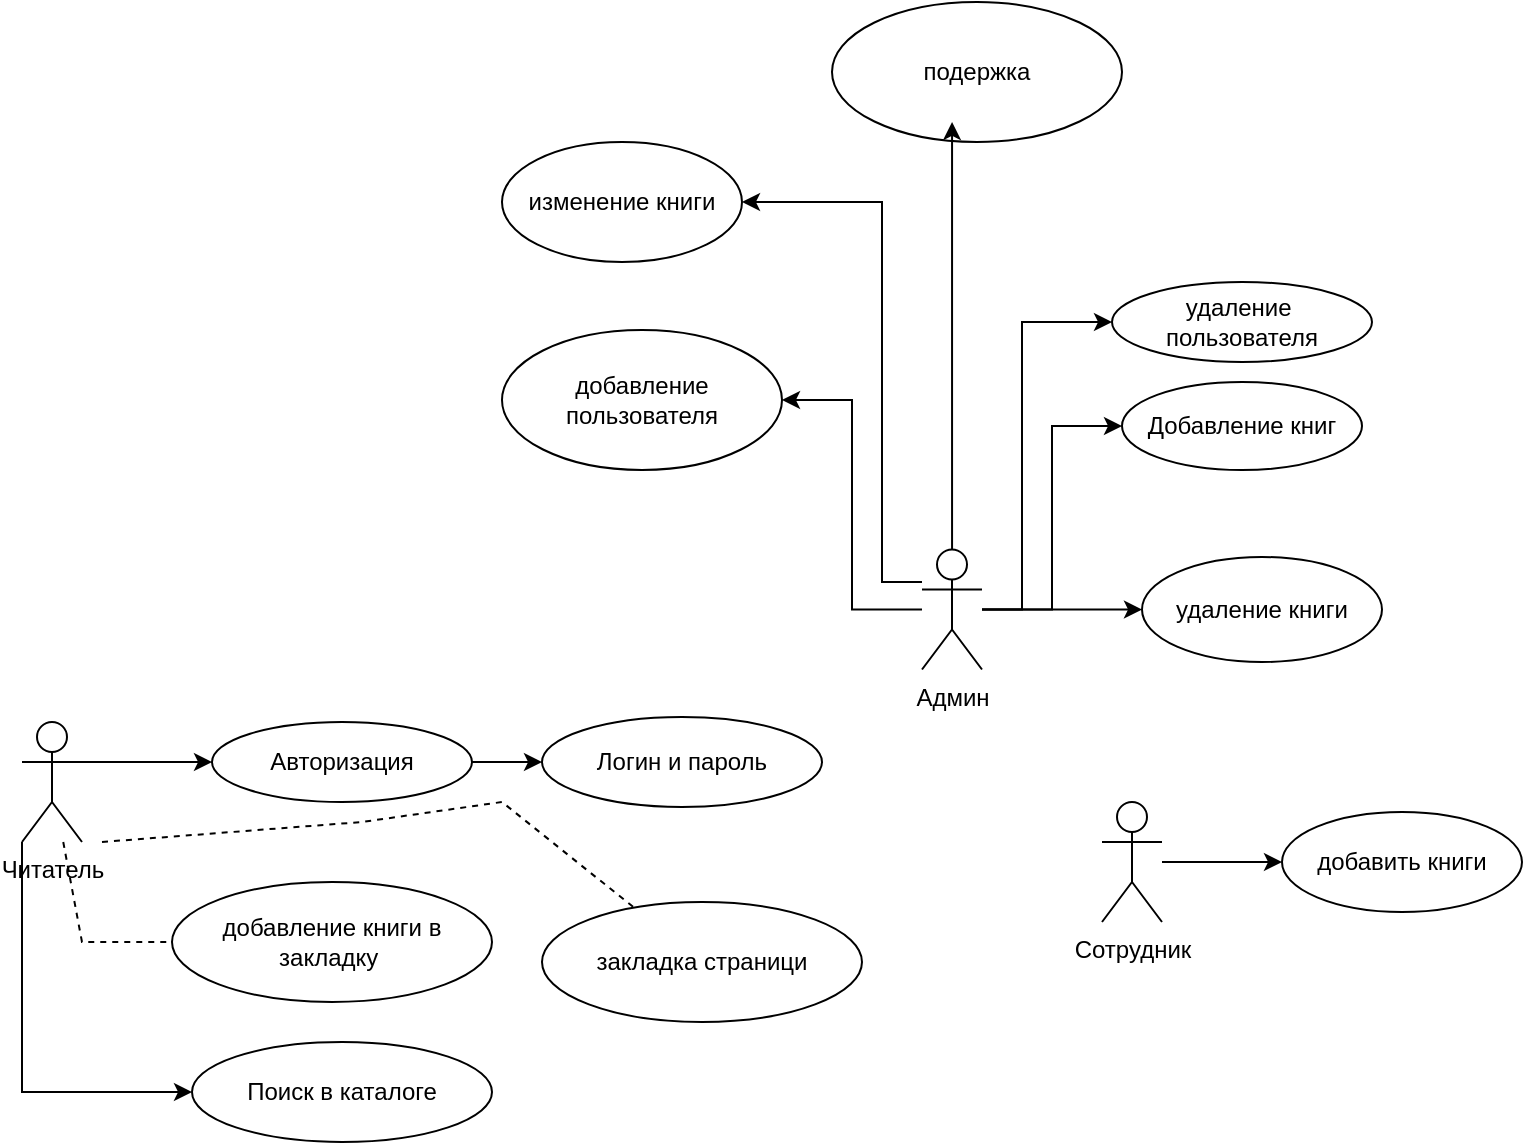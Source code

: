 <mxfile version="24.7.17" pages="3">
  <diagram name="Страница — 1" id="VzmRVu5vMlSCaogCZ_je">
    <mxGraphModel dx="3627" dy="2367" grid="1" gridSize="10" guides="1" tooltips="1" connect="1" arrows="1" fold="1" page="1" pageScale="1" pageWidth="827" pageHeight="1169" math="0" shadow="0">
      <root>
        <mxCell id="0" />
        <mxCell id="1" parent="0" />
        <mxCell id="nmumD-B5Ra5Cr4ays23r-20" value="" style="edgeStyle=orthogonalEdgeStyle;rounded=0;orthogonalLoop=1;jettySize=auto;html=1;" parent="1" source="nmumD-B5Ra5Cr4ays23r-1" target="nmumD-B5Ra5Cr4ays23r-5" edge="1">
          <mxGeometry relative="1" as="geometry">
            <Array as="points">
              <mxPoint x="80" y="-400" />
              <mxPoint x="80" y="-400" />
            </Array>
          </mxGeometry>
        </mxCell>
        <mxCell id="nmumD-B5Ra5Cr4ays23r-28" style="edgeStyle=orthogonalEdgeStyle;rounded=0;orthogonalLoop=1;jettySize=auto;html=1;exitX=0;exitY=1;exitDx=0;exitDy=0;exitPerimeter=0;entryX=0;entryY=0.5;entryDx=0;entryDy=0;" parent="1" source="nmumD-B5Ra5Cr4ays23r-1" target="nmumD-B5Ra5Cr4ays23r-7" edge="1">
          <mxGeometry relative="1" as="geometry" />
        </mxCell>
        <mxCell id="nmumD-B5Ra5Cr4ays23r-1" value="Читатель" style="shape=umlActor;verticalLabelPosition=bottom;verticalAlign=top;html=1;outlineConnect=0;" parent="1" vertex="1">
          <mxGeometry y="-420" width="30" height="60" as="geometry" />
        </mxCell>
        <mxCell id="nmumD-B5Ra5Cr4ays23r-40" value="" style="edgeStyle=orthogonalEdgeStyle;rounded=0;orthogonalLoop=1;jettySize=auto;html=1;" parent="1" source="nmumD-B5Ra5Cr4ays23r-4" target="nmumD-B5Ra5Cr4ays23r-39" edge="1">
          <mxGeometry relative="1" as="geometry" />
        </mxCell>
        <mxCell id="3eoNS1XtMzhZHBGaIGGO-1" style="edgeStyle=orthogonalEdgeStyle;rounded=0;orthogonalLoop=1;jettySize=auto;html=1;entryX=0;entryY=0.5;entryDx=0;entryDy=0;" parent="1" source="nmumD-B5Ra5Cr4ays23r-4" target="aUxKRUiWRqeRugZHZOHy-1" edge="1">
          <mxGeometry relative="1" as="geometry" />
        </mxCell>
        <mxCell id="3eoNS1XtMzhZHBGaIGGO-5" style="edgeStyle=orthogonalEdgeStyle;rounded=0;orthogonalLoop=1;jettySize=auto;html=1;entryX=1;entryY=0.5;entryDx=0;entryDy=0;" parent="1" source="nmumD-B5Ra5Cr4ays23r-4" target="3eoNS1XtMzhZHBGaIGGO-2" edge="1">
          <mxGeometry relative="1" as="geometry" />
        </mxCell>
        <mxCell id="3eoNS1XtMzhZHBGaIGGO-6" style="edgeStyle=orthogonalEdgeStyle;rounded=0;orthogonalLoop=1;jettySize=auto;html=1;entryX=1;entryY=0.5;entryDx=0;entryDy=0;" parent="1" source="nmumD-B5Ra5Cr4ays23r-4" target="3eoNS1XtMzhZHBGaIGGO-3" edge="1">
          <mxGeometry relative="1" as="geometry">
            <Array as="points">
              <mxPoint x="430" y="-490" />
              <mxPoint x="430" y="-680" />
            </Array>
          </mxGeometry>
        </mxCell>
        <mxCell id="3eoNS1XtMzhZHBGaIGGO-8" style="edgeStyle=orthogonalEdgeStyle;rounded=0;orthogonalLoop=1;jettySize=auto;html=1;entryX=0;entryY=0.5;entryDx=0;entryDy=0;" parent="1" source="nmumD-B5Ra5Cr4ays23r-4" target="3eoNS1XtMzhZHBGaIGGO-4" edge="1">
          <mxGeometry relative="1" as="geometry">
            <Array as="points">
              <mxPoint x="500" y="-476" />
              <mxPoint x="500" y="-620" />
            </Array>
          </mxGeometry>
        </mxCell>
        <mxCell id="nmumD-B5Ra5Cr4ays23r-4" value="Админ" style="shape=umlActor;verticalLabelPosition=bottom;verticalAlign=top;html=1;outlineConnect=0;" parent="1" vertex="1">
          <mxGeometry x="450" y="-506.25" width="30" height="60" as="geometry" />
        </mxCell>
        <mxCell id="nmumD-B5Ra5Cr4ays23r-21" value="" style="edgeStyle=orthogonalEdgeStyle;rounded=0;orthogonalLoop=1;jettySize=auto;html=1;" parent="1" source="nmumD-B5Ra5Cr4ays23r-5" target="nmumD-B5Ra5Cr4ays23r-11" edge="1">
          <mxGeometry relative="1" as="geometry" />
        </mxCell>
        <mxCell id="nmumD-B5Ra5Cr4ays23r-5" value="Авторизация" style="ellipse;whiteSpace=wrap;html=1;" parent="1" vertex="1">
          <mxGeometry x="95" y="-420" width="130" height="40" as="geometry" />
        </mxCell>
        <mxCell id="nmumD-B5Ra5Cr4ays23r-7" value="Поиск в каталоге" style="ellipse;whiteSpace=wrap;html=1;" parent="1" vertex="1">
          <mxGeometry x="85" y="-260" width="150" height="50" as="geometry" />
        </mxCell>
        <mxCell id="nmumD-B5Ra5Cr4ays23r-11" value="Логин и пароль" style="ellipse;whiteSpace=wrap;html=1;" parent="1" vertex="1">
          <mxGeometry x="260" y="-422.5" width="140" height="45" as="geometry" />
        </mxCell>
        <mxCell id="3eoNS1XtMzhZHBGaIGGO-13" value="" style="edgeStyle=orthogonalEdgeStyle;rounded=0;orthogonalLoop=1;jettySize=auto;html=1;" parent="1" source="nmumD-B5Ra5Cr4ays23r-17" target="3eoNS1XtMzhZHBGaIGGO-12" edge="1">
          <mxGeometry relative="1" as="geometry" />
        </mxCell>
        <mxCell id="nmumD-B5Ra5Cr4ays23r-17" value="Сотрудник" style="shape=umlActor;verticalLabelPosition=bottom;verticalAlign=top;html=1;outlineConnect=0;" parent="1" vertex="1">
          <mxGeometry x="540" y="-380" width="30" height="60" as="geometry" />
        </mxCell>
        <mxCell id="nmumD-B5Ra5Cr4ays23r-25" value="добавление книги в закладку&amp;nbsp;" style="ellipse;whiteSpace=wrap;html=1;" parent="1" vertex="1">
          <mxGeometry x="75" y="-340" width="160" height="60" as="geometry" />
        </mxCell>
        <mxCell id="nmumD-B5Ra5Cr4ays23r-32" value="закладка страници" style="ellipse;whiteSpace=wrap;html=1;" parent="1" vertex="1">
          <mxGeometry x="260" y="-330" width="160" height="60" as="geometry" />
        </mxCell>
        <mxCell id="nmumD-B5Ra5Cr4ays23r-37" value="" style="endArrow=none;dashed=1;html=1;rounded=0;entryX=0;entryY=0.5;entryDx=0;entryDy=0;" parent="1" source="nmumD-B5Ra5Cr4ays23r-1" target="nmumD-B5Ra5Cr4ays23r-25" edge="1">
          <mxGeometry width="50" height="50" relative="1" as="geometry">
            <mxPoint x="30" y="-280" as="sourcePoint" />
            <mxPoint x="80" y="-330" as="targetPoint" />
            <Array as="points">
              <mxPoint x="30" y="-310" />
            </Array>
          </mxGeometry>
        </mxCell>
        <mxCell id="nmumD-B5Ra5Cr4ays23r-38" value="" style="endArrow=none;dashed=1;html=1;rounded=0;" parent="1" target="nmumD-B5Ra5Cr4ays23r-32" edge="1">
          <mxGeometry width="50" height="50" relative="1" as="geometry">
            <mxPoint x="40" y="-360" as="sourcePoint" />
            <mxPoint x="300" y="-350" as="targetPoint" />
            <Array as="points">
              <mxPoint x="170" y="-370" />
              <mxPoint x="240" y="-380" />
            </Array>
          </mxGeometry>
        </mxCell>
        <mxCell id="nmumD-B5Ra5Cr4ays23r-39" value="удаление книги" style="ellipse;whiteSpace=wrap;html=1;" parent="1" vertex="1">
          <mxGeometry x="560" y="-502.5" width="120" height="52.5" as="geometry" />
        </mxCell>
        <mxCell id="aUxKRUiWRqeRugZHZOHy-1" value="Добавление книг" style="ellipse;whiteSpace=wrap;html=1;" parent="1" vertex="1">
          <mxGeometry x="550" y="-590" width="120" height="44" as="geometry" />
        </mxCell>
        <mxCell id="3eoNS1XtMzhZHBGaIGGO-2" value="добавление пользователя" style="ellipse;whiteSpace=wrap;html=1;" parent="1" vertex="1">
          <mxGeometry x="240" y="-616" width="140" height="70" as="geometry" />
        </mxCell>
        <mxCell id="3eoNS1XtMzhZHBGaIGGO-3" value="изменение книги" style="ellipse;whiteSpace=wrap;html=1;" parent="1" vertex="1">
          <mxGeometry x="240" y="-710" width="120" height="60" as="geometry" />
        </mxCell>
        <mxCell id="3eoNS1XtMzhZHBGaIGGO-4" value="удаление&amp;nbsp;&lt;div&gt;пользователя&lt;/div&gt;" style="ellipse;whiteSpace=wrap;html=1;" parent="1" vertex="1">
          <mxGeometry x="545" y="-640" width="130" height="40" as="geometry" />
        </mxCell>
        <mxCell id="3eoNS1XtMzhZHBGaIGGO-12" value="добавить книги" style="ellipse;whiteSpace=wrap;html=1;" parent="1" vertex="1">
          <mxGeometry x="630" y="-375" width="120" height="50" as="geometry" />
        </mxCell>
        <mxCell id="3eoNS1XtMzhZHBGaIGGO-14" value="подержка" style="ellipse;whiteSpace=wrap;html=1;" parent="1" vertex="1">
          <mxGeometry x="405" y="-780" width="145" height="70" as="geometry" />
        </mxCell>
        <mxCell id="3eoNS1XtMzhZHBGaIGGO-15" style="edgeStyle=orthogonalEdgeStyle;rounded=0;orthogonalLoop=1;jettySize=auto;html=1;entryX=0.414;entryY=0.857;entryDx=0;entryDy=0;entryPerimeter=0;" parent="1" source="nmumD-B5Ra5Cr4ays23r-4" target="3eoNS1XtMzhZHBGaIGGO-14" edge="1">
          <mxGeometry relative="1" as="geometry" />
        </mxCell>
      </root>
    </mxGraphModel>
  </diagram>
  <diagram id="1AfVxIgcF2uuT3TlGBIz" name="Страница — 2">
    <mxGraphModel dx="3627" dy="3536" grid="1" gridSize="10" guides="1" tooltips="1" connect="1" arrows="1" fold="1" page="1" pageScale="1" pageWidth="827" pageHeight="1169" math="0" shadow="0">
      <root>
        <mxCell id="0" />
        <mxCell id="1" parent="0" />
        <mxCell id="yfa9gE26hBN8Jl3IvZFB-5" value="" style="edgeStyle=orthogonalEdgeStyle;rounded=0;orthogonalLoop=1;jettySize=auto;html=1;" parent="1" source="yfa9gE26hBN8Jl3IvZFB-3" target="yfa9gE26hBN8Jl3IvZFB-4" edge="1">
          <mxGeometry relative="1" as="geometry" />
        </mxCell>
        <mxCell id="yfa9gE26hBN8Jl3IvZFB-3" value="" style="verticalLabelPosition=bottom;verticalAlign=top;html=1;shape=mxgraph.flowchart.on-page_reference;" parent="1" vertex="1">
          <mxGeometry x="330" y="-2330" width="60" height="40" as="geometry" />
        </mxCell>
        <mxCell id="yfa9gE26hBN8Jl3IvZFB-7" value="" style="edgeStyle=orthogonalEdgeStyle;rounded=0;orthogonalLoop=1;jettySize=auto;html=1;" parent="1" source="yfa9gE26hBN8Jl3IvZFB-4" target="yfa9gE26hBN8Jl3IvZFB-6" edge="1">
          <mxGeometry relative="1" as="geometry" />
        </mxCell>
        <mxCell id="yfa9gE26hBN8Jl3IvZFB-4" value="Запуск приложение" style="rounded=1;whiteSpace=wrap;html=1;" parent="1" vertex="1">
          <mxGeometry x="270" y="-2260" width="180" height="60" as="geometry" />
        </mxCell>
        <mxCell id="yfa9gE26hBN8Jl3IvZFB-10" style="edgeStyle=orthogonalEdgeStyle;rounded=0;orthogonalLoop=1;jettySize=auto;html=1;" parent="1" source="yfa9gE26hBN8Jl3IvZFB-6" target="yfa9gE26hBN8Jl3IvZFB-8" edge="1">
          <mxGeometry relative="1" as="geometry" />
        </mxCell>
        <mxCell id="yfa9gE26hBN8Jl3IvZFB-12" style="edgeStyle=orthogonalEdgeStyle;rounded=0;orthogonalLoop=1;jettySize=auto;html=1;" parent="1" source="yfa9gE26hBN8Jl3IvZFB-6" target="yfa9gE26hBN8Jl3IvZFB-11" edge="1">
          <mxGeometry relative="1" as="geometry" />
        </mxCell>
        <mxCell id="yfa9gE26hBN8Jl3IvZFB-6" value="Пользователь Авторизован" style="rounded=1;whiteSpace=wrap;html=1;" parent="1" vertex="1">
          <mxGeometry x="245" y="-2170" width="230" height="60" as="geometry" />
        </mxCell>
        <mxCell id="yfa9gE26hBN8Jl3IvZFB-17" value="" style="edgeStyle=orthogonalEdgeStyle;rounded=0;orthogonalLoop=1;jettySize=auto;html=1;" parent="1" source="yfa9gE26hBN8Jl3IvZFB-8" target="yfa9gE26hBN8Jl3IvZFB-9" edge="1">
          <mxGeometry relative="1" as="geometry">
            <Array as="points">
              <mxPoint x="160" y="-1980" />
              <mxPoint x="160" y="-1980" />
            </Array>
          </mxGeometry>
        </mxCell>
        <mxCell id="yfa9gE26hBN8Jl3IvZFB-8" value="Вход в личный кабинет" style="rounded=1;whiteSpace=wrap;html=1;" parent="1" vertex="1">
          <mxGeometry x="40" y="-2070" width="190" height="40" as="geometry" />
        </mxCell>
        <mxCell id="sRpRY-_IRMBBgWwa01Kt-20" style="edgeStyle=orthogonalEdgeStyle;rounded=0;orthogonalLoop=1;jettySize=auto;html=1;exitX=0;exitY=0.5;exitDx=0;exitDy=0;" parent="1" source="yfa9gE26hBN8Jl3IvZFB-9" target="yfa9gE26hBN8Jl3IvZFB-21" edge="1">
          <mxGeometry relative="1" as="geometry" />
        </mxCell>
        <mxCell id="yfa9gE26hBN8Jl3IvZFB-9" value="Пользователь хочет искать книги" style="rounded=1;whiteSpace=wrap;html=1;" parent="1" vertex="1">
          <mxGeometry x="80" y="-2000" width="190" height="40" as="geometry" />
        </mxCell>
        <mxCell id="sRpRY-_IRMBBgWwa01Kt-66" style="edgeStyle=orthogonalEdgeStyle;rounded=0;orthogonalLoop=1;jettySize=auto;html=1;exitX=0.75;exitY=1;exitDx=0;exitDy=0;entryX=1;entryY=0.5;entryDx=0;entryDy=0;" parent="1" source="yfa9gE26hBN8Jl3IvZFB-11" target="sRpRY-_IRMBBgWwa01Kt-64" edge="1">
          <mxGeometry relative="1" as="geometry" />
        </mxCell>
        <mxCell id="yfa9gE26hBN8Jl3IvZFB-11" value="Регистрация/Авторизация" style="rounded=1;whiteSpace=wrap;html=1;" parent="1" vertex="1">
          <mxGeometry x="490" y="-2080" width="230" height="60" as="geometry" />
        </mxCell>
        <mxCell id="yfa9gE26hBN8Jl3IvZFB-13" value="Да" style="text;html=1;align=center;verticalAlign=middle;whiteSpace=wrap;rounded=0;" parent="1" vertex="1">
          <mxGeometry x="180" y="-2110" width="60" height="30" as="geometry" />
        </mxCell>
        <mxCell id="yfa9gE26hBN8Jl3IvZFB-14" value="нет" style="text;html=1;align=center;verticalAlign=middle;whiteSpace=wrap;rounded=0;" parent="1" vertex="1">
          <mxGeometry x="500" y="-2110" width="60" height="30" as="geometry" />
        </mxCell>
        <mxCell id="sRpRY-_IRMBBgWwa01Kt-63" style="edgeStyle=orthogonalEdgeStyle;rounded=0;orthogonalLoop=1;jettySize=auto;html=1;exitX=1;exitY=1;exitDx=0;exitDy=0;entryX=1;entryY=0.5;entryDx=0;entryDy=0;" parent="1" source="yfa9gE26hBN8Jl3IvZFB-15" target="sRpRY-_IRMBBgWwa01Kt-57" edge="1">
          <mxGeometry relative="1" as="geometry">
            <Array as="points">
              <mxPoint x="420" y="-1280" />
              <mxPoint x="200" y="-1280" />
            </Array>
          </mxGeometry>
        </mxCell>
        <mxCell id="yfa9gE26hBN8Jl3IvZFB-15" value="Переход к другим функциям" style="rounded=1;whiteSpace=wrap;html=1;" parent="1" vertex="1">
          <mxGeometry x="230" y="-1940" width="190" height="40" as="geometry" />
        </mxCell>
        <mxCell id="sRpRY-_IRMBBgWwa01Kt-72" value="" style="edgeStyle=orthogonalEdgeStyle;rounded=0;orthogonalLoop=1;jettySize=auto;html=1;" parent="1" source="yfa9gE26hBN8Jl3IvZFB-19" target="yfa9gE26hBN8Jl3IvZFB-27" edge="1">
          <mxGeometry relative="1" as="geometry">
            <Array as="points">
              <mxPoint x="12" y="-1810" />
              <mxPoint x="12" y="-1810" />
            </Array>
          </mxGeometry>
        </mxCell>
        <mxCell id="yfa9gE26hBN8Jl3IvZFB-19" value="Поиск Книг" style="rounded=1;whiteSpace=wrap;html=1;" parent="1" vertex="1">
          <mxGeometry x="-30" y="-1860" width="100" height="33" as="geometry" />
        </mxCell>
        <mxCell id="sRpRY-_IRMBBgWwa01Kt-21" value="" style="edgeStyle=orthogonalEdgeStyle;rounded=0;orthogonalLoop=1;jettySize=auto;html=1;" parent="1" source="yfa9gE26hBN8Jl3IvZFB-21" target="yfa9gE26hBN8Jl3IvZFB-19" edge="1">
          <mxGeometry relative="1" as="geometry">
            <Array as="points">
              <mxPoint x="10" y="-1830" />
              <mxPoint x="10" y="-1830" />
            </Array>
          </mxGeometry>
        </mxCell>
        <mxCell id="yfa9gE26hBN8Jl3IvZFB-21" value="Ввод критериев поиска" style="rounded=1;whiteSpace=wrap;html=1;" parent="1" vertex="1">
          <mxGeometry x="-75" y="-1940" width="190" height="40" as="geometry" />
        </mxCell>
        <mxCell id="yfa9gE26hBN8Jl3IvZFB-25" value="Да" style="text;html=1;align=center;verticalAlign=middle;whiteSpace=wrap;rounded=0;" parent="1" vertex="1">
          <mxGeometry x="20" y="-1970" width="40" height="20" as="geometry" />
        </mxCell>
        <mxCell id="yfa9gE26hBN8Jl3IvZFB-26" value="Нет" style="text;html=1;align=center;verticalAlign=middle;whiteSpace=wrap;rounded=0;" parent="1" vertex="1">
          <mxGeometry x="320" y="-1970" width="50" height="20" as="geometry" />
        </mxCell>
        <mxCell id="yfa9gE26hBN8Jl3IvZFB-27" value="Найдены книги" style="shape=hexagon;perimeter=hexagonPerimeter2;whiteSpace=wrap;html=1;fixedSize=1;" parent="1" vertex="1">
          <mxGeometry x="-72.5" y="-1780" width="170" height="40" as="geometry" />
        </mxCell>
        <mxCell id="sRpRY-_IRMBBgWwa01Kt-24" value="" style="edgeStyle=orthogonalEdgeStyle;rounded=0;orthogonalLoop=1;jettySize=auto;html=1;" parent="1" source="yfa9gE26hBN8Jl3IvZFB-29" target="sRpRY-_IRMBBgWwa01Kt-3" edge="1">
          <mxGeometry relative="1" as="geometry">
            <Array as="points">
              <mxPoint x="-155" y="-1560" />
              <mxPoint x="-155" y="-1560" />
            </Array>
          </mxGeometry>
        </mxCell>
        <mxCell id="yfa9gE26hBN8Jl3IvZFB-29" value="Ввод списка найденных книг" style="rounded=1;whiteSpace=wrap;html=1;" parent="1" vertex="1">
          <mxGeometry x="-235" y="-1700" width="160" height="40" as="geometry" />
        </mxCell>
        <mxCell id="yfa9gE26hBN8Jl3IvZFB-36" style="edgeStyle=orthogonalEdgeStyle;rounded=0;orthogonalLoop=1;jettySize=auto;html=1;exitX=0;exitY=0.5;exitDx=0;exitDy=0;entryX=0.365;entryY=-0.065;entryDx=0;entryDy=0;entryPerimeter=0;" parent="1" source="yfa9gE26hBN8Jl3IvZFB-27" target="yfa9gE26hBN8Jl3IvZFB-29" edge="1">
          <mxGeometry relative="1" as="geometry" />
        </mxCell>
        <mxCell id="sRpRY-_IRMBBgWwa01Kt-56" style="edgeStyle=orthogonalEdgeStyle;rounded=0;orthogonalLoop=1;jettySize=auto;html=1;exitX=0.5;exitY=1;exitDx=0;exitDy=0;entryX=1;entryY=0.5;entryDx=0;entryDy=0;" parent="1" source="sRpRY-_IRMBBgWwa01Kt-2" target="sRpRY-_IRMBBgWwa01Kt-51" edge="1">
          <mxGeometry relative="1" as="geometry">
            <Array as="points">
              <mxPoint x="170" y="-1290" />
              <mxPoint x="80" y="-1290" />
            </Array>
          </mxGeometry>
        </mxCell>
        <mxCell id="sRpRY-_IRMBBgWwa01Kt-2" value="сообщение об отсутствии&lt;div&gt;результатов&lt;/div&gt;" style="rounded=1;whiteSpace=wrap;html=1;" parent="1" vertex="1">
          <mxGeometry x="40" y="-1700" width="240" height="40" as="geometry" />
        </mxCell>
        <mxCell id="sRpRY-_IRMBBgWwa01Kt-3" value="Пользователь выбирает книгу" style="rounded=1;whiteSpace=wrap;html=1;" parent="1" vertex="1">
          <mxGeometry x="-257.5" y="-1600" width="205" height="30" as="geometry" />
        </mxCell>
        <mxCell id="sRpRY-_IRMBBgWwa01Kt-7" style="edgeStyle=orthogonalEdgeStyle;rounded=0;orthogonalLoop=1;jettySize=auto;html=1;exitX=1;exitY=0.5;exitDx=0;exitDy=0;entryX=0.596;entryY=0.025;entryDx=0;entryDy=0;entryPerimeter=0;" parent="1" source="yfa9gE26hBN8Jl3IvZFB-27" target="sRpRY-_IRMBBgWwa01Kt-2" edge="1">
          <mxGeometry relative="1" as="geometry" />
        </mxCell>
        <mxCell id="sRpRY-_IRMBBgWwa01Kt-17" value="" style="edgeStyle=orthogonalEdgeStyle;rounded=0;orthogonalLoop=1;jettySize=auto;html=1;" parent="1" source="sRpRY-_IRMBBgWwa01Kt-8" target="sRpRY-_IRMBBgWwa01Kt-16" edge="1">
          <mxGeometry relative="1" as="geometry" />
        </mxCell>
        <mxCell id="sRpRY-_IRMBBgWwa01Kt-8" value="просмотр инф&lt;div&gt;о книге&lt;/div&gt;" style="rounded=1;whiteSpace=wrap;html=1;" parent="1" vertex="1">
          <mxGeometry x="-377.5" y="-1537.5" width="120" height="30" as="geometry" />
        </mxCell>
        <mxCell id="sRpRY-_IRMBBgWwa01Kt-9" style="edgeStyle=orthogonalEdgeStyle;rounded=0;orthogonalLoop=1;jettySize=auto;html=1;exitX=0;exitY=0.5;exitDx=0;exitDy=0;entryX=0.375;entryY=0;entryDx=0;entryDy=0;entryPerimeter=0;" parent="1" source="sRpRY-_IRMBBgWwa01Kt-3" target="sRpRY-_IRMBBgWwa01Kt-8" edge="1">
          <mxGeometry relative="1" as="geometry" />
        </mxCell>
        <mxCell id="sRpRY-_IRMBBgWwa01Kt-50" style="edgeStyle=orthogonalEdgeStyle;rounded=0;orthogonalLoop=1;jettySize=auto;html=1;entryX=1;entryY=0.5;entryDx=0;entryDy=0;" parent="1" source="sRpRY-_IRMBBgWwa01Kt-10" target="sRpRY-_IRMBBgWwa01Kt-42" edge="1">
          <mxGeometry relative="1" as="geometry">
            <Array as="points">
              <mxPoint y="-1310" />
              <mxPoint x="-207" y="-1310" />
            </Array>
          </mxGeometry>
        </mxCell>
        <mxCell id="sRpRY-_IRMBBgWwa01Kt-10" value="Возврат к поиску" style="rounded=1;whiteSpace=wrap;html=1;" parent="1" vertex="1">
          <mxGeometry x="-80" y="-1537.5" width="130" height="35" as="geometry" />
        </mxCell>
        <mxCell id="sRpRY-_IRMBBgWwa01Kt-11" style="edgeStyle=orthogonalEdgeStyle;rounded=0;orthogonalLoop=1;jettySize=auto;html=1;exitX=1;exitY=0.5;exitDx=0;exitDy=0;entryX=0.623;entryY=0.114;entryDx=0;entryDy=0;entryPerimeter=0;" parent="1" source="sRpRY-_IRMBBgWwa01Kt-3" target="sRpRY-_IRMBBgWwa01Kt-10" edge="1">
          <mxGeometry relative="1" as="geometry" />
        </mxCell>
        <mxCell id="sRpRY-_IRMBBgWwa01Kt-12" value="Да" style="text;html=1;align=center;verticalAlign=middle;whiteSpace=wrap;rounded=0;" parent="1" vertex="1">
          <mxGeometry x="-320" y="-1575" width="50" height="20" as="geometry" />
        </mxCell>
        <mxCell id="sRpRY-_IRMBBgWwa01Kt-13" value="Нет" style="text;html=1;align=center;verticalAlign=middle;whiteSpace=wrap;rounded=0;" parent="1" vertex="1">
          <mxGeometry x="-40" y="-1570" width="30" height="10" as="geometry" />
        </mxCell>
        <mxCell id="sRpRY-_IRMBBgWwa01Kt-14" value="Да" style="text;html=1;align=center;verticalAlign=middle;whiteSpace=wrap;rounded=0;" parent="1" vertex="1">
          <mxGeometry x="-140" y="-1753" width="40" height="20" as="geometry" />
        </mxCell>
        <mxCell id="sRpRY-_IRMBBgWwa01Kt-15" value="нет" style="text;html=1;align=center;verticalAlign=middle;whiteSpace=wrap;rounded=0;" parent="1" vertex="1">
          <mxGeometry x="97.5" y="-1753" width="45" height="20" as="geometry" />
        </mxCell>
        <mxCell id="sRpRY-_IRMBBgWwa01Kt-28" style="edgeStyle=orthogonalEdgeStyle;rounded=0;orthogonalLoop=1;jettySize=auto;html=1;" parent="1" source="sRpRY-_IRMBBgWwa01Kt-16" target="sRpRY-_IRMBBgWwa01Kt-25" edge="1">
          <mxGeometry relative="1" as="geometry">
            <Array as="points">
              <mxPoint x="-200" y="-1455" />
            </Array>
          </mxGeometry>
        </mxCell>
        <mxCell id="sRpRY-_IRMBBgWwa01Kt-16" value="пользователь хочет взять книгу" style="rounded=1;whiteSpace=wrap;html=1;" parent="1" vertex="1">
          <mxGeometry x="-400" y="-1470" width="165" height="30" as="geometry" />
        </mxCell>
        <mxCell id="sRpRY-_IRMBBgWwa01Kt-37" value="" style="edgeStyle=orthogonalEdgeStyle;rounded=0;orthogonalLoop=1;jettySize=auto;html=1;" parent="1" source="sRpRY-_IRMBBgWwa01Kt-18" target="sRpRY-_IRMBBgWwa01Kt-36" edge="1">
          <mxGeometry relative="1" as="geometry" />
        </mxCell>
        <mxCell id="sRpRY-_IRMBBgWwa01Kt-18" value="Бронирование&amp;nbsp;&lt;div&gt;книги&lt;/div&gt;" style="rounded=1;whiteSpace=wrap;html=1;" parent="1" vertex="1">
          <mxGeometry x="-490" y="-1370" width="90" height="30" as="geometry" />
        </mxCell>
        <mxCell id="sRpRY-_IRMBBgWwa01Kt-19" style="edgeStyle=orthogonalEdgeStyle;rounded=0;orthogonalLoop=1;jettySize=auto;html=1;exitX=1;exitY=0.5;exitDx=0;exitDy=0;entryX=0.421;entryY=0;entryDx=0;entryDy=0;entryPerimeter=0;" parent="1" source="yfa9gE26hBN8Jl3IvZFB-9" target="yfa9gE26hBN8Jl3IvZFB-15" edge="1">
          <mxGeometry relative="1" as="geometry" />
        </mxCell>
        <mxCell id="sRpRY-_IRMBBgWwa01Kt-23" style="edgeStyle=orthogonalEdgeStyle;rounded=0;orthogonalLoop=1;jettySize=auto;html=1;exitX=0.5;exitY=1;exitDx=0;exitDy=0;" parent="1" source="sRpRY-_IRMBBgWwa01Kt-13" target="sRpRY-_IRMBBgWwa01Kt-13" edge="1">
          <mxGeometry relative="1" as="geometry" />
        </mxCell>
        <mxCell id="sRpRY-_IRMBBgWwa01Kt-25" value="Возврат к списку книг" style="rounded=1;whiteSpace=wrap;html=1;" parent="1" vertex="1">
          <mxGeometry x="-247.5" y="-1370" width="95" height="30" as="geometry" />
        </mxCell>
        <mxCell id="sRpRY-_IRMBBgWwa01Kt-33" style="edgeStyle=orthogonalEdgeStyle;rounded=0;orthogonalLoop=1;jettySize=auto;html=1;exitX=0;exitY=0.5;exitDx=0;exitDy=0;entryX=0.4;entryY=-0.075;entryDx=0;entryDy=0;entryPerimeter=0;" parent="1" source="sRpRY-_IRMBBgWwa01Kt-16" target="sRpRY-_IRMBBgWwa01Kt-18" edge="1">
          <mxGeometry relative="1" as="geometry" />
        </mxCell>
        <mxCell id="sRpRY-_IRMBBgWwa01Kt-34" value="Да" style="text;html=1;align=center;verticalAlign=middle;whiteSpace=wrap;rounded=0;" parent="1" vertex="1">
          <mxGeometry x="-450" y="-1420" width="20" height="20" as="geometry" />
        </mxCell>
        <mxCell id="sRpRY-_IRMBBgWwa01Kt-35" value="нет" style="text;html=1;align=center;verticalAlign=middle;whiteSpace=wrap;rounded=0;" parent="1" vertex="1">
          <mxGeometry x="-232.5" y="-1420" width="25" height="20" as="geometry" />
        </mxCell>
        <mxCell id="sRpRY-_IRMBBgWwa01Kt-41" style="edgeStyle=orthogonalEdgeStyle;rounded=0;orthogonalLoop=1;jettySize=auto;html=1;exitX=0.5;exitY=1;exitDx=0;exitDy=0;" parent="1" source="sRpRY-_IRMBBgWwa01Kt-36" target="sRpRY-_IRMBBgWwa01Kt-38" edge="1">
          <mxGeometry relative="1" as="geometry">
            <Array as="points">
              <mxPoint x="-440" y="-1260" />
            </Array>
          </mxGeometry>
        </mxCell>
        <mxCell id="sRpRY-_IRMBBgWwa01Kt-36" value="Получение уведомление о доступности" style="rounded=1;whiteSpace=wrap;html=1;" parent="1" vertex="1">
          <mxGeometry x="-560" y="-1310" width="240" height="20" as="geometry" />
        </mxCell>
        <mxCell id="sRpRY-_IRMBBgWwa01Kt-43" value="" style="edgeStyle=orthogonalEdgeStyle;rounded=0;orthogonalLoop=1;jettySize=auto;html=1;" parent="1" source="sRpRY-_IRMBBgWwa01Kt-38" target="sRpRY-_IRMBBgWwa01Kt-42" edge="1">
          <mxGeometry relative="1" as="geometry" />
        </mxCell>
        <mxCell id="sRpRY-_IRMBBgWwa01Kt-54" style="edgeStyle=orthogonalEdgeStyle;rounded=0;orthogonalLoop=1;jettySize=auto;html=1;exitX=0.5;exitY=1;exitDx=0;exitDy=0;entryX=0;entryY=0.5;entryDx=0;entryDy=0;" parent="1" source="sRpRY-_IRMBBgWwa01Kt-38" target="sRpRY-_IRMBBgWwa01Kt-51" edge="1">
          <mxGeometry relative="1" as="geometry">
            <Array as="points">
              <mxPoint x="-255" y="-1260" />
            </Array>
          </mxGeometry>
        </mxCell>
        <mxCell id="sRpRY-_IRMBBgWwa01Kt-42" value="" style="rhombus;whiteSpace=wrap;html=1;" parent="1" vertex="1">
          <mxGeometry x="-275" y="-1330" width="40" height="40" as="geometry" />
        </mxCell>
        <mxCell id="sRpRY-_IRMBBgWwa01Kt-62" style="edgeStyle=orthogonalEdgeStyle;rounded=0;orthogonalLoop=1;jettySize=auto;html=1;exitX=0;exitY=1;exitDx=0;exitDy=0;entryX=0;entryY=0.5;entryDx=0;entryDy=0;" parent="1" source="sRpRY-_IRMBBgWwa01Kt-51" target="sRpRY-_IRMBBgWwa01Kt-57" edge="1">
          <mxGeometry relative="1" as="geometry">
            <Array as="points">
              <mxPoint x="50" y="-1230" />
            </Array>
          </mxGeometry>
        </mxCell>
        <mxCell id="sRpRY-_IRMBBgWwa01Kt-51" value="" style="rhombus;whiteSpace=wrap;html=1;" parent="1" vertex="1">
          <mxGeometry x="40" y="-1280" width="40" height="40" as="geometry" />
        </mxCell>
        <mxCell id="sRpRY-_IRMBBgWwa01Kt-55" value="" style="edgeStyle=orthogonalEdgeStyle;rounded=0;orthogonalLoop=1;jettySize=auto;html=1;exitX=0.5;exitY=1;exitDx=0;exitDy=0;entryX=0;entryY=0.5;entryDx=0;entryDy=0;" parent="1" source="sRpRY-_IRMBBgWwa01Kt-42" target="sRpRY-_IRMBBgWwa01Kt-38" edge="1">
          <mxGeometry relative="1" as="geometry">
            <mxPoint x="-255" y="-1290" as="sourcePoint" />
            <mxPoint x="40" y="-1260" as="targetPoint" />
            <Array as="points">
              <mxPoint x="-227" y="-1260" />
              <mxPoint x="40" y="-1260" />
            </Array>
          </mxGeometry>
        </mxCell>
        <mxCell id="sRpRY-_IRMBBgWwa01Kt-38" value="" style="rhombus;whiteSpace=wrap;html=1;" parent="1" vertex="1">
          <mxGeometry x="-275" y="-1280" width="40" height="40" as="geometry" />
        </mxCell>
        <mxCell id="sRpRY-_IRMBBgWwa01Kt-65" style="edgeStyle=orthogonalEdgeStyle;rounded=0;orthogonalLoop=1;jettySize=auto;html=1;exitX=0.5;exitY=1;exitDx=0;exitDy=0;" parent="1" source="sRpRY-_IRMBBgWwa01Kt-57" target="sRpRY-_IRMBBgWwa01Kt-64" edge="1">
          <mxGeometry relative="1" as="geometry">
            <Array as="points">
              <mxPoint x="180" y="-1230" />
            </Array>
          </mxGeometry>
        </mxCell>
        <mxCell id="sRpRY-_IRMBBgWwa01Kt-57" value="" style="rhombus;whiteSpace=wrap;html=1;" parent="1" vertex="1">
          <mxGeometry x="160" y="-1250" width="40" height="40" as="geometry" />
        </mxCell>
        <mxCell id="sRpRY-_IRMBBgWwa01Kt-70" style="edgeStyle=orthogonalEdgeStyle;rounded=0;orthogonalLoop=1;jettySize=auto;html=1;entryX=0.5;entryY=0;entryDx=0;entryDy=0;" parent="1" source="sRpRY-_IRMBBgWwa01Kt-64" target="sRpRY-_IRMBBgWwa01Kt-67" edge="1">
          <mxGeometry relative="1" as="geometry" />
        </mxCell>
        <mxCell id="sRpRY-_IRMBBgWwa01Kt-64" value="" style="rhombus;whiteSpace=wrap;html=1;" parent="1" vertex="1">
          <mxGeometry x="470" y="-1260" width="40" height="40" as="geometry" />
        </mxCell>
        <mxCell id="sRpRY-_IRMBBgWwa01Kt-67" value="Выход из приложения" style="rounded=1;whiteSpace=wrap;html=1;" parent="1" vertex="1">
          <mxGeometry x="455" y="-1210" width="75" height="20" as="geometry" />
        </mxCell>
      </root>
    </mxGraphModel>
  </diagram>
  <diagram id="2V_wU0XODU_G1394FZne" name="Страница — 3">
    <mxGraphModel dx="679" dy="399" grid="1" gridSize="10" guides="1" tooltips="1" connect="1" arrows="1" fold="1" page="1" pageScale="1" pageWidth="827" pageHeight="1169" math="0" shadow="0">
      <root>
        <mxCell id="0" />
        <mxCell id="1" parent="0" />
        <mxCell id="CtVvC2LDs1R6e8WCx2l1-1" value="пользователь" style="rounded=0;whiteSpace=wrap;html=1;" vertex="1" parent="1">
          <mxGeometry x="10" y="10" width="80" height="40" as="geometry" />
        </mxCell>
        <mxCell id="CtVvC2LDs1R6e8WCx2l1-3" value="авторизация" style="rounded=0;whiteSpace=wrap;html=1;" vertex="1" parent="1">
          <mxGeometry x="110" y="10" width="80" height="40" as="geometry" />
        </mxCell>
        <mxCell id="CtVvC2LDs1R6e8WCx2l1-4" value="поиск&lt;div&gt;книг&lt;/div&gt;" style="rounded=0;whiteSpace=wrap;html=1;" vertex="1" parent="1">
          <mxGeometry x="210" y="10" width="80" height="40" as="geometry" />
        </mxCell>
        <mxCell id="CtVvC2LDs1R6e8WCx2l1-5" value="информация о&lt;div&gt;книги&lt;/div&gt;" style="rounded=0;whiteSpace=wrap;html=1;" vertex="1" parent="1">
          <mxGeometry x="300" y="10" width="86" height="40" as="geometry" />
        </mxCell>
        <mxCell id="lxuCuBWrqYlLd_RWGFQe-1" value="покупка книги/аренда книги" style="rounded=0;whiteSpace=wrap;html=1;" vertex="1" parent="1">
          <mxGeometry x="490" y="10" width="90" height="40" as="geometry" />
        </mxCell>
        <mxCell id="LKIq7js9hgIW23BcHcMb-2" value="рейтинг&amp;nbsp;&lt;div&gt;книги&lt;/div&gt;" style="rounded=0;whiteSpace=wrap;html=1;" vertex="1" parent="1">
          <mxGeometry x="400" y="10" width="80" height="40" as="geometry" />
        </mxCell>
        <mxCell id="LKIq7js9hgIW23BcHcMb-3" value="возврат книги" style="rounded=0;whiteSpace=wrap;html=1;" vertex="1" parent="1">
          <mxGeometry x="600" y="10" width="80" height="40" as="geometry" />
        </mxCell>
        <mxCell id="LKIq7js9hgIW23BcHcMb-4" value="" style="endArrow=none;dashed=1;html=1;rounded=0;" edge="1" parent="1">
          <mxGeometry width="50" height="50" relative="1" as="geometry">
            <mxPoint x="60" y="240" as="sourcePoint" />
            <mxPoint x="60" y="50" as="targetPoint" />
          </mxGeometry>
        </mxCell>
        <mxCell id="LKIq7js9hgIW23BcHcMb-5" value="" style="endArrow=none;dashed=1;html=1;rounded=0;" edge="1" parent="1">
          <mxGeometry width="50" height="50" relative="1" as="geometry">
            <mxPoint x="170" y="240" as="sourcePoint" />
            <mxPoint x="170" y="50" as="targetPoint" />
          </mxGeometry>
        </mxCell>
        <mxCell id="LKIq7js9hgIW23BcHcMb-6" value="" style="endArrow=none;dashed=1;html=1;rounded=0;" edge="1" parent="1">
          <mxGeometry width="50" height="50" relative="1" as="geometry">
            <mxPoint x="269.83" y="122.5" as="sourcePoint" />
            <mxPoint x="269.83" y="47.5" as="targetPoint" />
          </mxGeometry>
        </mxCell>
        <mxCell id="LKIq7js9hgIW23BcHcMb-7" value="" style="endArrow=none;dashed=1;html=1;rounded=0;entryX=0.688;entryY=1.08;entryDx=0;entryDy=0;entryPerimeter=0;" edge="1" parent="1" target="CtVvC2LDs1R6e8WCx2l1-5">
          <mxGeometry width="50" height="50" relative="1" as="geometry">
            <mxPoint x="360" y="320" as="sourcePoint" />
            <mxPoint x="360" y="50" as="targetPoint" />
          </mxGeometry>
        </mxCell>
        <mxCell id="LKIq7js9hgIW23BcHcMb-8" value="" style="endArrow=none;dashed=1;html=1;rounded=0;" edge="1" parent="1" source="LKIq7js9hgIW23BcHcMb-27">
          <mxGeometry width="50" height="50" relative="1" as="geometry">
            <mxPoint x="440" y="360" as="sourcePoint" />
            <mxPoint x="440" y="50" as="targetPoint" />
          </mxGeometry>
        </mxCell>
        <mxCell id="LKIq7js9hgIW23BcHcMb-9" value="" style="endArrow=none;dashed=1;html=1;rounded=0;" edge="1" parent="1">
          <mxGeometry width="50" height="50" relative="1" as="geometry">
            <mxPoint x="540" y="561.333" as="sourcePoint" />
            <mxPoint x="540" y="50" as="targetPoint" />
          </mxGeometry>
        </mxCell>
        <mxCell id="LKIq7js9hgIW23BcHcMb-10" value="" style="endArrow=none;dashed=1;html=1;rounded=0;" edge="1" parent="1">
          <mxGeometry width="50" height="50" relative="1" as="geometry">
            <mxPoint x="640" y="720.333" as="sourcePoint" />
            <mxPoint x="640" y="50" as="targetPoint" />
          </mxGeometry>
        </mxCell>
        <mxCell id="LKIq7js9hgIW23BcHcMb-11" value="" style="endArrow=classic;html=1;rounded=0;entryX=0.15;entryY=1;entryDx=0;entryDy=0;entryPerimeter=0;" edge="1" parent="1" target="LKIq7js9hgIW23BcHcMb-13">
          <mxGeometry width="50" height="50" relative="1" as="geometry">
            <mxPoint x="60" y="90" as="sourcePoint" />
            <mxPoint x="160" y="90" as="targetPoint" />
          </mxGeometry>
        </mxCell>
        <mxCell id="LKIq7js9hgIW23BcHcMb-12" value="логин/пароль" style="text;html=1;align=center;verticalAlign=middle;whiteSpace=wrap;rounded=0;" vertex="1" parent="1">
          <mxGeometry x="70" y="80" width="80" height="10" as="geometry" />
        </mxCell>
        <mxCell id="LKIq7js9hgIW23BcHcMb-13" value="" style="rounded=0;whiteSpace=wrap;html=1;rotation=90;" vertex="1" parent="1">
          <mxGeometry x="150" y="100" width="40" height="10" as="geometry" />
        </mxCell>
        <mxCell id="LKIq7js9hgIW23BcHcMb-14" value="" style="endArrow=classic;html=1;rounded=0;exitX=1;exitY=0;exitDx=0;exitDy=0;entryX=0;entryY=1;entryDx=0;entryDy=0;" edge="1" parent="1" source="LKIq7js9hgIW23BcHcMb-13" target="LKIq7js9hgIW23BcHcMb-15">
          <mxGeometry width="50" height="50" relative="1" as="geometry">
            <mxPoint x="170" y="150" as="sourcePoint" />
            <mxPoint x="260" y="125" as="targetPoint" />
          </mxGeometry>
        </mxCell>
        <mxCell id="LKIq7js9hgIW23BcHcMb-16" value="" style="endArrow=none;dashed=1;html=1;rounded=0;" edge="1" parent="1" target="LKIq7js9hgIW23BcHcMb-15">
          <mxGeometry width="50" height="50" relative="1" as="geometry">
            <mxPoint x="270" y="240" as="sourcePoint" />
            <mxPoint x="260" y="50" as="targetPoint" />
          </mxGeometry>
        </mxCell>
        <mxCell id="LKIq7js9hgIW23BcHcMb-15" value="" style="rounded=0;whiteSpace=wrap;html=1;rotation=90;" vertex="1" parent="1">
          <mxGeometry x="250" y="140" width="40" height="10" as="geometry" />
        </mxCell>
        <mxCell id="LKIq7js9hgIW23BcHcMb-18" value="" style="endArrow=classic;html=1;rounded=0;exitX=1;exitY=0;exitDx=0;exitDy=0;entryX=0;entryY=1;entryDx=0;entryDy=0;" edge="1" parent="1" source="LKIq7js9hgIW23BcHcMb-15" target="LKIq7js9hgIW23BcHcMb-24">
          <mxGeometry width="50" height="50" relative="1" as="geometry">
            <mxPoint x="270" y="170" as="sourcePoint" />
            <mxPoint x="350" y="165" as="targetPoint" />
            <Array as="points">
              <mxPoint x="310" y="165" />
            </Array>
          </mxGeometry>
        </mxCell>
        <mxCell id="LKIq7js9hgIW23BcHcMb-19" value="название/жанр" style="text;html=1;align=center;verticalAlign=middle;whiteSpace=wrap;rounded=0;" vertex="1" parent="1">
          <mxGeometry x="180" y="100" width="80" height="20" as="geometry" />
        </mxCell>
        <mxCell id="LKIq7js9hgIW23BcHcMb-20" value="о чем книга" style="text;html=1;align=center;verticalAlign=middle;whiteSpace=wrap;rounded=0;" vertex="1" parent="1">
          <mxGeometry x="280" y="140" width="60" height="20" as="geometry" />
        </mxCell>
        <mxCell id="LKIq7js9hgIW23BcHcMb-21" value="" style="endArrow=classic;html=1;rounded=0;exitX=0.961;exitY=0;exitDx=0;exitDy=0;exitPerimeter=0;entryX=0;entryY=1;entryDx=0;entryDy=0;" edge="1" parent="1" source="LKIq7js9hgIW23BcHcMb-24" target="LKIq7js9hgIW23BcHcMb-27">
          <mxGeometry width="50" height="50" relative="1" as="geometry">
            <mxPoint x="380" y="220" as="sourcePoint" />
            <mxPoint x="430" y="223" as="targetPoint" />
          </mxGeometry>
        </mxCell>
        <mxCell id="LKIq7js9hgIW23BcHcMb-24" value="" style="rounded=0;whiteSpace=wrap;html=1;rotation=90;" vertex="1" parent="1">
          <mxGeometry x="330" y="190" width="60" height="10" as="geometry" />
        </mxCell>
        <mxCell id="LKIq7js9hgIW23BcHcMb-25" value="отзывы" style="text;html=1;align=center;verticalAlign=middle;whiteSpace=wrap;rounded=0;" vertex="1" parent="1">
          <mxGeometry x="370" y="200" width="60" height="20" as="geometry" />
        </mxCell>
        <mxCell id="LKIq7js9hgIW23BcHcMb-26" value="" style="endArrow=classic;html=1;rounded=0;exitX=1;exitY=0;exitDx=0;exitDy=0;entryX=0;entryY=1;entryDx=0;entryDy=0;" edge="1" parent="1" source="LKIq7js9hgIW23BcHcMb-27" target="LKIq7js9hgIW23BcHcMb-29">
          <mxGeometry width="50" height="50" relative="1" as="geometry">
            <mxPoint x="450" y="280" as="sourcePoint" />
            <mxPoint x="530" y="275" as="targetPoint" />
          </mxGeometry>
        </mxCell>
        <mxCell id="LKIq7js9hgIW23BcHcMb-28" value="" style="endArrow=none;dashed=1;html=1;rounded=0;" edge="1" parent="1" target="LKIq7js9hgIW23BcHcMb-27">
          <mxGeometry width="50" height="50" relative="1" as="geometry">
            <mxPoint x="440" y="360" as="sourcePoint" />
            <mxPoint x="440" y="50" as="targetPoint" />
          </mxGeometry>
        </mxCell>
        <mxCell id="LKIq7js9hgIW23BcHcMb-27" value="" style="rounded=0;whiteSpace=wrap;html=1;rotation=90;" vertex="1" parent="1">
          <mxGeometry x="415" y="245" width="50" height="10" as="geometry" />
        </mxCell>
        <mxCell id="LKIq7js9hgIW23BcHcMb-29" value="" style="rounded=0;whiteSpace=wrap;html=1;rotation=90;" vertex="1" parent="1">
          <mxGeometry x="515" y="295" width="50" height="10" as="geometry" />
        </mxCell>
        <mxCell id="LKIq7js9hgIW23BcHcMb-30" value="" style="rounded=0;whiteSpace=wrap;html=1;rotation=90;" vertex="1" parent="1">
          <mxGeometry x="620" y="340" width="40" height="10" as="geometry" />
        </mxCell>
        <mxCell id="LKIq7js9hgIW23BcHcMb-31" value="" style="endArrow=classic;html=1;rounded=0;entryX=0;entryY=1;entryDx=0;entryDy=0;exitX=1;exitY=0;exitDx=0;exitDy=0;" edge="1" parent="1" source="LKIq7js9hgIW23BcHcMb-29" target="LKIq7js9hgIW23BcHcMb-30">
          <mxGeometry width="50" height="50" relative="1" as="geometry">
            <mxPoint x="550" y="325" as="sourcePoint" />
            <mxPoint x="600" y="275" as="targetPoint" />
          </mxGeometry>
        </mxCell>
      </root>
    </mxGraphModel>
  </diagram>
</mxfile>
